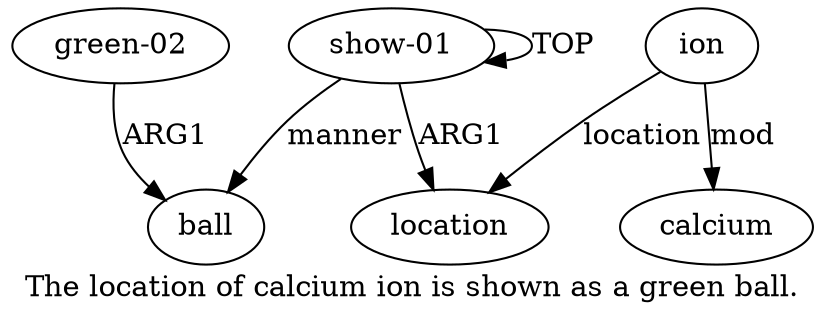 digraph  {
	graph [label="The location of calcium ion is shown as a green ball."];
	node [label="\N"];
	a1	 [color=black,
		gold_ind=1,
		gold_label=location,
		label=location,
		test_ind=1,
		test_label=location];
	a0	 [color=black,
		gold_ind=0,
		gold_label="show-01",
		label="show-01",
		test_ind=0,
		test_label="show-01"];
	a0 -> a1 [key=0,
	color=black,
	gold_label=ARG1,
	label=ARG1,
	test_label=ARG1];
a0 -> a0 [key=0,
color=black,
gold_label=TOP,
label=TOP,
test_label=TOP];
a4 [color=black,
gold_ind=4,
gold_label=ball,
label=ball,
test_ind=4,
test_label=ball];
a0 -> a4 [key=0,
color=black,
gold_label=manner,
label=manner,
test_label=manner];
a3 [color=black,
gold_ind=3,
gold_label=calcium,
label=calcium,
test_ind=3,
test_label=calcium];
a2 [color=black,
gold_ind=2,
gold_label=ion,
label=ion,
test_ind=2,
test_label=ion];
a2 -> a1 [key=0,
color=black,
gold_label=location,
label=location,
test_label=location];
a2 -> a3 [key=0,
color=black,
gold_label=mod,
label=mod,
test_label=mod];
a5 [color=black,
gold_ind=5,
gold_label="green-02",
label="green-02",
test_ind=5,
test_label="green-02"];
a5 -> a4 [key=0,
color=black,
gold_label=ARG1,
label=ARG1,
test_label=ARG1];
}
